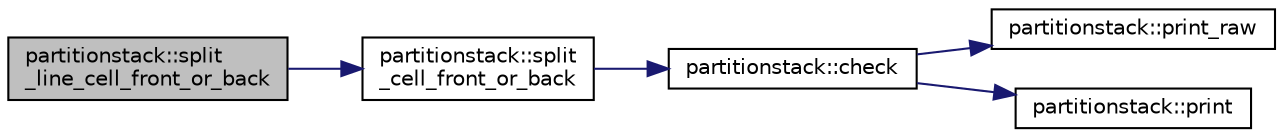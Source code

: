 digraph "partitionstack::split_line_cell_front_or_back"
{
  edge [fontname="Helvetica",fontsize="10",labelfontname="Helvetica",labelfontsize="10"];
  node [fontname="Helvetica",fontsize="10",shape=record];
  rankdir="LR";
  Node1083 [label="partitionstack::split\l_line_cell_front_or_back",height=0.2,width=0.4,color="black", fillcolor="grey75", style="filled", fontcolor="black"];
  Node1083 -> Node1084 [color="midnightblue",fontsize="10",style="solid",fontname="Helvetica"];
  Node1084 [label="partitionstack::split\l_cell_front_or_back",height=0.2,width=0.4,color="black", fillcolor="white", style="filled",URL="$d3/d87/classpartitionstack.html#a7f8fd8ee23538d664e0ce22b10b41d33"];
  Node1084 -> Node1085 [color="midnightblue",fontsize="10",style="solid",fontname="Helvetica"];
  Node1085 [label="partitionstack::check",height=0.2,width=0.4,color="black", fillcolor="white", style="filled",URL="$d3/d87/classpartitionstack.html#a30ab45463af6dbfc8e46314ff03624ae"];
  Node1085 -> Node1086 [color="midnightblue",fontsize="10",style="solid",fontname="Helvetica"];
  Node1086 [label="partitionstack::print_raw",height=0.2,width=0.4,color="black", fillcolor="white", style="filled",URL="$d3/d87/classpartitionstack.html#a733493f93dd83b5cef67908fc42a4312"];
  Node1085 -> Node1087 [color="midnightblue",fontsize="10",style="solid",fontname="Helvetica"];
  Node1087 [label="partitionstack::print",height=0.2,width=0.4,color="black", fillcolor="white", style="filled",URL="$d3/d87/classpartitionstack.html#aabacee6e58ddb0d6ee46a47f714edfbb"];
}
